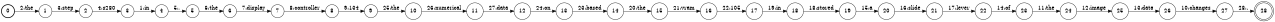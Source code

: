 digraph FST {
rankdir = LR;
size = "8.5,11";
label = "";
center = 1;
orientation = Portrait;
ranksep = "0.4";
nodesep = "0.25";
0 [label = "0", shape = circle, style = bold, fontsize = 14]
	0 -> 1 [label = "2:the", fontsize = 14];
1 [label = "1", shape = circle, style = solid, fontsize = 14]
	1 -> 2 [label = "3:step", fontsize = 14];
2 [label = "2", shape = circle, style = solid, fontsize = 14]
	2 -> 3 [label = "4:s280", fontsize = 14];
3 [label = "3", shape = circle, style = solid, fontsize = 14]
	3 -> 4 [label = "1:in", fontsize = 14];
4 [label = "4", shape = circle, style = solid, fontsize = 14]
	4 -> 5 [label = "5:,", fontsize = 14];
5 [label = "5", shape = circle, style = solid, fontsize = 14]
	5 -> 6 [label = "6:the", fontsize = 14];
6 [label = "6", shape = circle, style = solid, fontsize = 14]
	6 -> 7 [label = "7:display", fontsize = 14];
7 [label = "7", shape = circle, style = solid, fontsize = 14]
	7 -> 8 [label = "8:controller", fontsize = 14];
8 [label = "8", shape = circle, style = solid, fontsize = 14]
	8 -> 9 [label = "9:134", fontsize = 14];
9 [label = "9", shape = circle, style = solid, fontsize = 14]
	9 -> 10 [label = "25:the", fontsize = 14];
10 [label = "10", shape = circle, style = solid, fontsize = 14]
	10 -> 11 [label = "26:numerical", fontsize = 14];
11 [label = "11", shape = circle, style = solid, fontsize = 14]
	11 -> 12 [label = "27:data", fontsize = 14];
12 [label = "12", shape = circle, style = solid, fontsize = 14]
	12 -> 13 [label = "24:on", fontsize = 14];
13 [label = "13", shape = circle, style = solid, fontsize = 14]
	13 -> 14 [label = "23:based", fontsize = 14];
14 [label = "14", shape = circle, style = solid, fontsize = 14]
	14 -> 15 [label = "20:the", fontsize = 14];
15 [label = "15", shape = circle, style = solid, fontsize = 14]
	15 -> 16 [label = "21:vram", fontsize = 14];
16 [label = "16", shape = circle, style = solid, fontsize = 14]
	16 -> 17 [label = "22:105", fontsize = 14];
17 [label = "17", shape = circle, style = solid, fontsize = 14]
	17 -> 18 [label = "19:in", fontsize = 14];
18 [label = "18", shape = circle, style = solid, fontsize = 14]
	18 -> 19 [label = "18:stored", fontsize = 14];
19 [label = "19", shape = circle, style = solid, fontsize = 14]
	19 -> 20 [label = "15:a", fontsize = 14];
20 [label = "20", shape = circle, style = solid, fontsize = 14]
	20 -> 21 [label = "16:slide", fontsize = 14];
21 [label = "21", shape = circle, style = solid, fontsize = 14]
	21 -> 22 [label = "17:lever", fontsize = 14];
22 [label = "22", shape = circle, style = solid, fontsize = 14]
	22 -> 23 [label = "14:of", fontsize = 14];
23 [label = "23", shape = circle, style = solid, fontsize = 14]
	23 -> 24 [label = "11:the", fontsize = 14];
24 [label = "24", shape = circle, style = solid, fontsize = 14]
	24 -> 25 [label = "12:image", fontsize = 14];
25 [label = "25", shape = circle, style = solid, fontsize = 14]
	25 -> 26 [label = "13:data", fontsize = 14];
26 [label = "26", shape = circle, style = solid, fontsize = 14]
	26 -> 27 [label = "10:changes", fontsize = 14];
27 [label = "27", shape = circle, style = solid, fontsize = 14]
	27 -> 28 [label = "28:.", fontsize = 14];
28 [label = "28", shape = doublecircle, style = solid, fontsize = 14]
}
